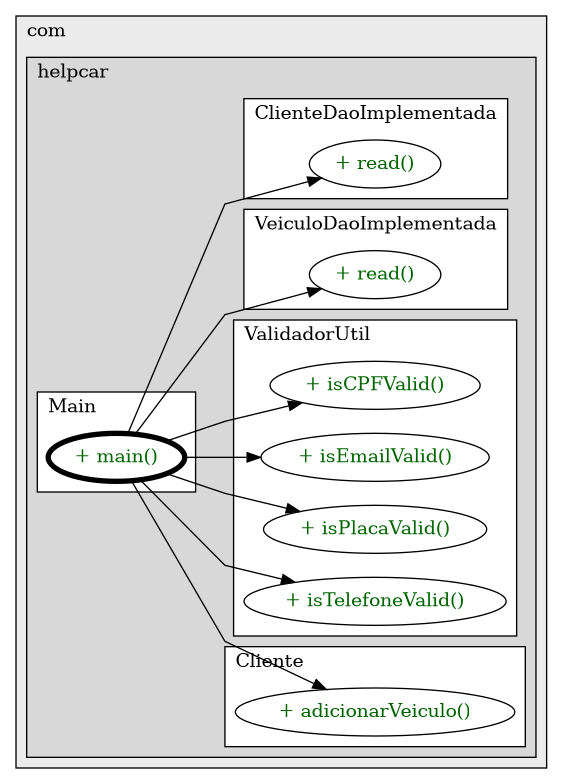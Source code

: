 @startuml

/' diagram meta data start
config=CallConfiguration;
{
  "rootMethod": "br.com.helpcar.Main#main(String[])",
  "projectClassification": {
    "searchMode": "OpenProject", // OpenProject, AllProjects
    "includedProjects": "",
    "pathEndKeywords": "*.impl",
    "isClientPath": "",
    "isClientName": "",
    "isTestPath": "",
    "isTestName": "",
    "isMappingPath": "",
    "isMappingName": "",
    "isDataAccessPath": "",
    "isDataAccessName": "",
    "isDataStructurePath": "",
    "isDataStructureName": "",
    "isInterfaceStructuresPath": "",
    "isInterfaceStructuresName": "",
    "isEntryPointPath": "",
    "isEntryPointName": "",
    "treatFinalFieldsAsMandatory": false
  },
  "graphRestriction": {
    "classPackageExcludeFilter": "",
    "classPackageIncludeFilter": "",
    "classNameExcludeFilter": "",
    "classNameIncludeFilter": "",
    "methodNameExcludeFilter": "",
    "methodNameIncludeFilter": "",
    "removeByInheritance": "", // inheritance/annotation based filtering is done in a second step
    "removeByAnnotation": "",
    "removeByClassPackage": "", // cleanup the graph after inheritance/annotation based filtering is done
    "removeByClassName": "",
    "cutMappings": false,
    "cutEnum": true,
    "cutTests": true,
    "cutClient": true,
    "cutDataAccess": true,
    "cutInterfaceStructures": true,
    "cutDataStructures": true,
    "cutGetterAndSetter": true,
    "cutConstructors": true
  },
  "graphTraversal": {
    "forwardDepth": 3,
    "backwardDepth": 3,
    "classPackageExcludeFilter": "",
    "classPackageIncludeFilter": "",
    "classNameExcludeFilter": "",
    "classNameIncludeFilter": "",
    "methodNameExcludeFilter": "",
    "methodNameIncludeFilter": "",
    "hideMappings": false,
    "hideDataStructures": false,
    "hidePrivateMethods": true,
    "hideInterfaceCalls": true, // indirection: implementation -> interface (is hidden) -> implementation
    "onlyShowApplicationEntryPoints": false, // root node is included
    "useMethodCallsForStructureDiagram": "ForwardOnly" // ForwardOnly, BothDirections, No
  },
  "details": {
    "aggregation": "GroupByClass", // ByClass, GroupByClass, None
    "showMethodParametersTypes": false,
    "showMethodParametersNames": false,
    "showMethodReturnType": false,
    "showPackageLevels": 2,
    "showCallOrder": false,
    "edgeMode": "MethodsOnly", // TypesOnly, MethodsOnly, TypesAndMethods, MethodsAndDirectTypeUsage
    "showDetailedClassStructure": false
  },
  "rootClass": "br.com.helpcar.Main",
  "extensionCallbackMethod": "" // qualified.class.name#methodName - signature: public static String method(String)
}
diagram meta data end '/



digraph g {
    rankdir="LR"
    splines=polyline
    

'nodes 
subgraph cluster_98689 { 
   	label=com
	labeljust=l
	fillcolor="#ececec"
	style=filled
   
   subgraph cluster_2078956934 { 
   	label=helpcar
	labeljust=l
	fillcolor="#d8d8d8"
	style=filled
   
   subgraph cluster_1022108897 { 
   	label=Main
	labeljust=l
	fillcolor=white
	style=filled
   
   Main1961482008XXXmain1859653459[
	label="+ main()"
	style=filled
	fillcolor=white
	tooltip="Main

null"
	penwidth=4
	fontcolor=darkgreen
];
} 

subgraph cluster_1137233139 { 
   	label=Cliente
	labeljust=l
	fillcolor=white
	style=filled
   
   Cliente1864002041XXXadicionarVeiculo1281041744[
	label="+ adicionarVeiculo()"
	style=filled
	fillcolor=white
	tooltip="Cliente

null"
	fontcolor=darkgreen
];
} 

subgraph cluster_117101923 { 
   	label=ValidadorUtil
	labeljust=l
	fillcolor=white
	style=filled
   
   ValidadorUtil1864002041XXXisCPFValid1808118735[
	label="+ isCPFValid()"
	style=filled
	fillcolor=white
	tooltip="ValidadorUtil

null"
	fontcolor=darkgreen
];

ValidadorUtil1864002041XXXisEmailValid1808118735[
	label="+ isEmailValid()"
	style=filled
	fillcolor=white
	tooltip="ValidadorUtil

null"
	fontcolor=darkgreen
];

ValidadorUtil1864002041XXXisPlacaValid1808118735[
	label="+ isPlacaValid()"
	style=filled
	fillcolor=white
	tooltip="ValidadorUtil

null"
	fontcolor=darkgreen
];

ValidadorUtil1864002041XXXisTelefoneValid1808118735[
	label="+ isTelefoneValid()"
	style=filled
	fillcolor=white
	tooltip="ValidadorUtil

null"
	fontcolor=darkgreen
];
} 

subgraph cluster_1239277568 { 
   	label=VeiculoDaoImplementada
	labeljust=l
	fillcolor=white
	style=filled
   
   VeiculoDaoImplementada1352524172XXXread0[
	label="+ read()"
	style=filled
	fillcolor=white
	tooltip="VeiculoDaoImplementada

null"
	fontcolor=darkgreen
];
} 

subgraph cluster_1760323915 { 
   	label=ClienteDaoImplementada
	labeljust=l
	fillcolor=white
	style=filled
   
   ClienteDaoImplementada1352524172XXXread0[
	label="+ read()"
	style=filled
	fillcolor=white
	tooltip="ClienteDaoImplementada

null"
	fontcolor=darkgreen
];
} 
} 
} 

'edges    
Main1961482008XXXmain1859653459 -> Cliente1864002041XXXadicionarVeiculo1281041744;
Main1961482008XXXmain1859653459 -> ClienteDaoImplementada1352524172XXXread0;
Main1961482008XXXmain1859653459 -> ValidadorUtil1864002041XXXisCPFValid1808118735;
Main1961482008XXXmain1859653459 -> ValidadorUtil1864002041XXXisEmailValid1808118735;
Main1961482008XXXmain1859653459 -> ValidadorUtil1864002041XXXisPlacaValid1808118735;
Main1961482008XXXmain1859653459 -> ValidadorUtil1864002041XXXisTelefoneValid1808118735;
Main1961482008XXXmain1859653459 -> VeiculoDaoImplementada1352524172XXXread0;
    
}
@enduml